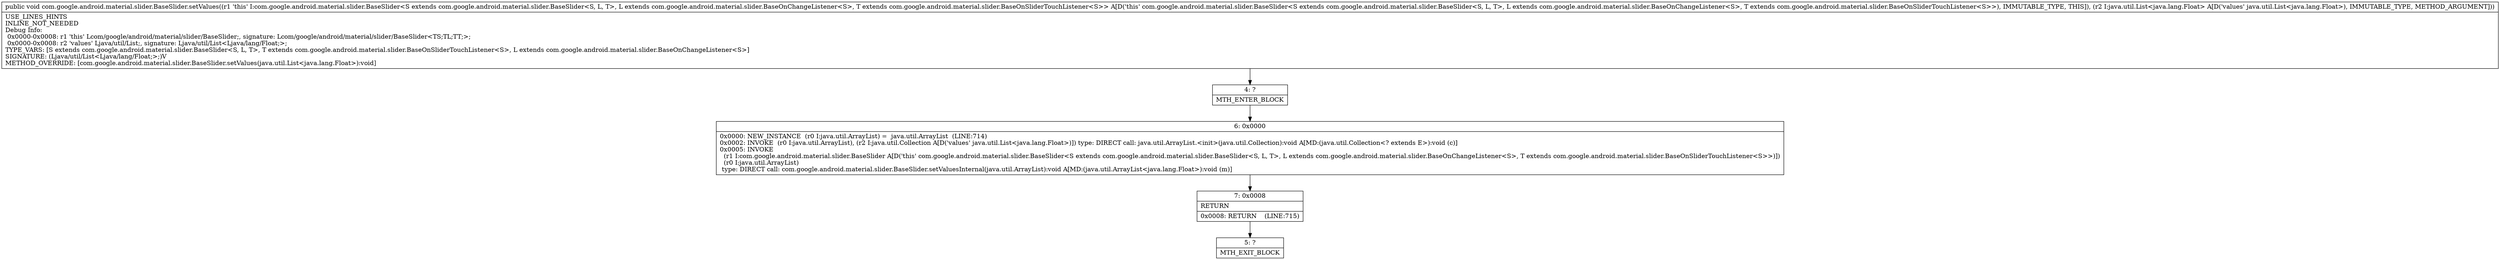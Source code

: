 digraph "CFG forcom.google.android.material.slider.BaseSlider.setValues(Ljava\/util\/List;)V" {
Node_4 [shape=record,label="{4\:\ ?|MTH_ENTER_BLOCK\l}"];
Node_6 [shape=record,label="{6\:\ 0x0000|0x0000: NEW_INSTANCE  (r0 I:java.util.ArrayList) =  java.util.ArrayList  (LINE:714)\l0x0002: INVOKE  (r0 I:java.util.ArrayList), (r2 I:java.util.Collection A[D('values' java.util.List\<java.lang.Float\>)]) type: DIRECT call: java.util.ArrayList.\<init\>(java.util.Collection):void A[MD:(java.util.Collection\<? extends E\>):void (c)]\l0x0005: INVOKE  \l  (r1 I:com.google.android.material.slider.BaseSlider A[D('this' com.google.android.material.slider.BaseSlider\<S extends com.google.android.material.slider.BaseSlider\<S, L, T\>, L extends com.google.android.material.slider.BaseOnChangeListener\<S\>, T extends com.google.android.material.slider.BaseOnSliderTouchListener\<S\>\>)])\l  (r0 I:java.util.ArrayList)\l type: DIRECT call: com.google.android.material.slider.BaseSlider.setValuesInternal(java.util.ArrayList):void A[MD:(java.util.ArrayList\<java.lang.Float\>):void (m)]\l}"];
Node_7 [shape=record,label="{7\:\ 0x0008|RETURN\l|0x0008: RETURN    (LINE:715)\l}"];
Node_5 [shape=record,label="{5\:\ ?|MTH_EXIT_BLOCK\l}"];
MethodNode[shape=record,label="{public void com.google.android.material.slider.BaseSlider.setValues((r1 'this' I:com.google.android.material.slider.BaseSlider\<S extends com.google.android.material.slider.BaseSlider\<S, L, T\>, L extends com.google.android.material.slider.BaseOnChangeListener\<S\>, T extends com.google.android.material.slider.BaseOnSliderTouchListener\<S\>\> A[D('this' com.google.android.material.slider.BaseSlider\<S extends com.google.android.material.slider.BaseSlider\<S, L, T\>, L extends com.google.android.material.slider.BaseOnChangeListener\<S\>, T extends com.google.android.material.slider.BaseOnSliderTouchListener\<S\>\>), IMMUTABLE_TYPE, THIS]), (r2 I:java.util.List\<java.lang.Float\> A[D('values' java.util.List\<java.lang.Float\>), IMMUTABLE_TYPE, METHOD_ARGUMENT]))  | USE_LINES_HINTS\lINLINE_NOT_NEEDED\lDebug Info:\l  0x0000\-0x0008: r1 'this' Lcom\/google\/android\/material\/slider\/BaseSlider;, signature: Lcom\/google\/android\/material\/slider\/BaseSlider\<TS;TL;TT;\>;\l  0x0000\-0x0008: r2 'values' Ljava\/util\/List;, signature: Ljava\/util\/List\<Ljava\/lang\/Float;\>;\lTYPE_VARS: [S extends com.google.android.material.slider.BaseSlider\<S, L, T\>, T extends com.google.android.material.slider.BaseOnSliderTouchListener\<S\>, L extends com.google.android.material.slider.BaseOnChangeListener\<S\>]\lSIGNATURE: (Ljava\/util\/List\<Ljava\/lang\/Float;\>;)V\lMETHOD_OVERRIDE: [com.google.android.material.slider.BaseSlider.setValues(java.util.List\<java.lang.Float\>):void]\l}"];
MethodNode -> Node_4;Node_4 -> Node_6;
Node_6 -> Node_7;
Node_7 -> Node_5;
}

